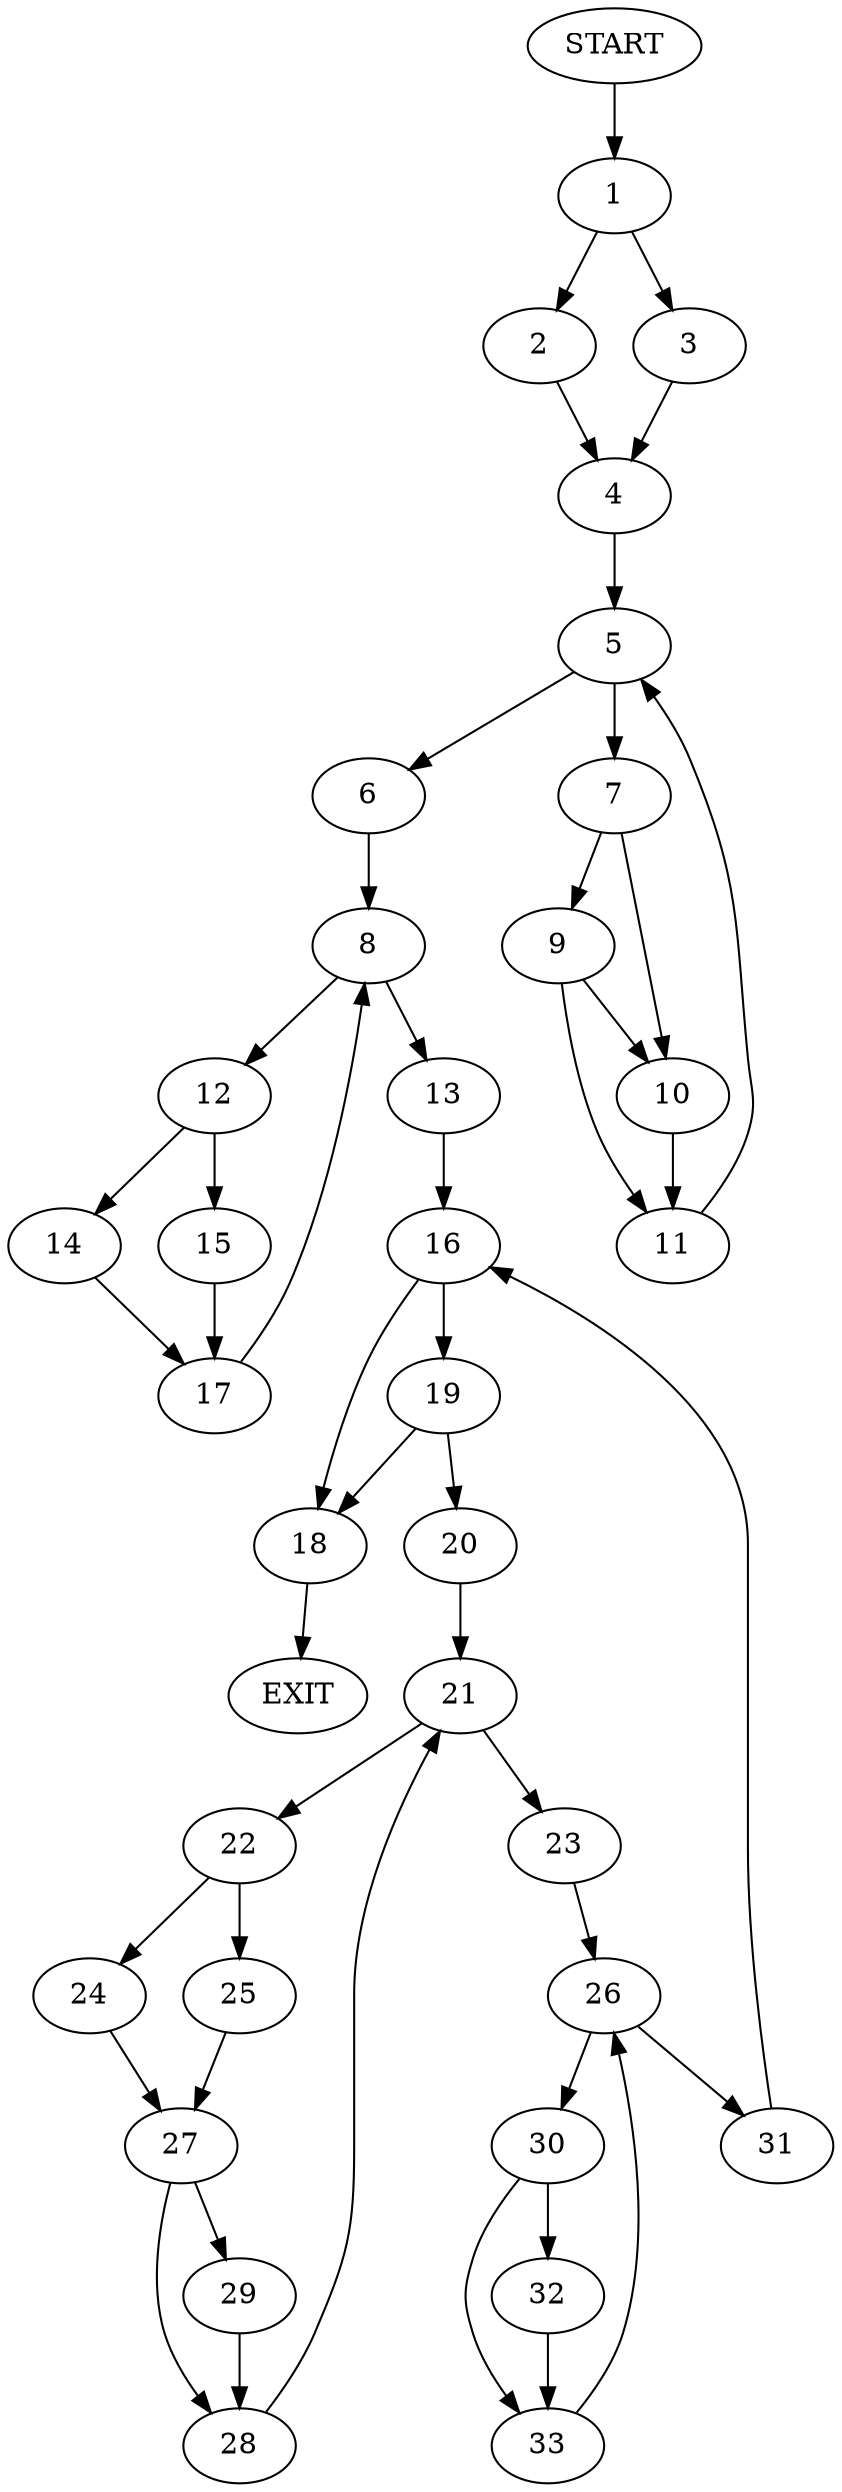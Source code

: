 digraph {
0 [label="START"]
34 [label="EXIT"]
0 -> 1
1 -> 2
1 -> 3
3 -> 4
2 -> 4
4 -> 5
5 -> 6
5 -> 7
6 -> 8
7 -> 9
7 -> 10
9 -> 10
9 -> 11
10 -> 11
11 -> 5
8 -> 12
8 -> 13
12 -> 14
12 -> 15
13 -> 16
14 -> 17
15 -> 17
17 -> 8
16 -> 18
16 -> 19
19 -> 18
19 -> 20
18 -> 34
20 -> 21
21 -> 22
21 -> 23
22 -> 24
22 -> 25
23 -> 26
24 -> 27
25 -> 27
27 -> 28
27 -> 29
28 -> 21
29 -> 28
26 -> 30
26 -> 31
30 -> 32
30 -> 33
31 -> 16
33 -> 26
32 -> 33
}
